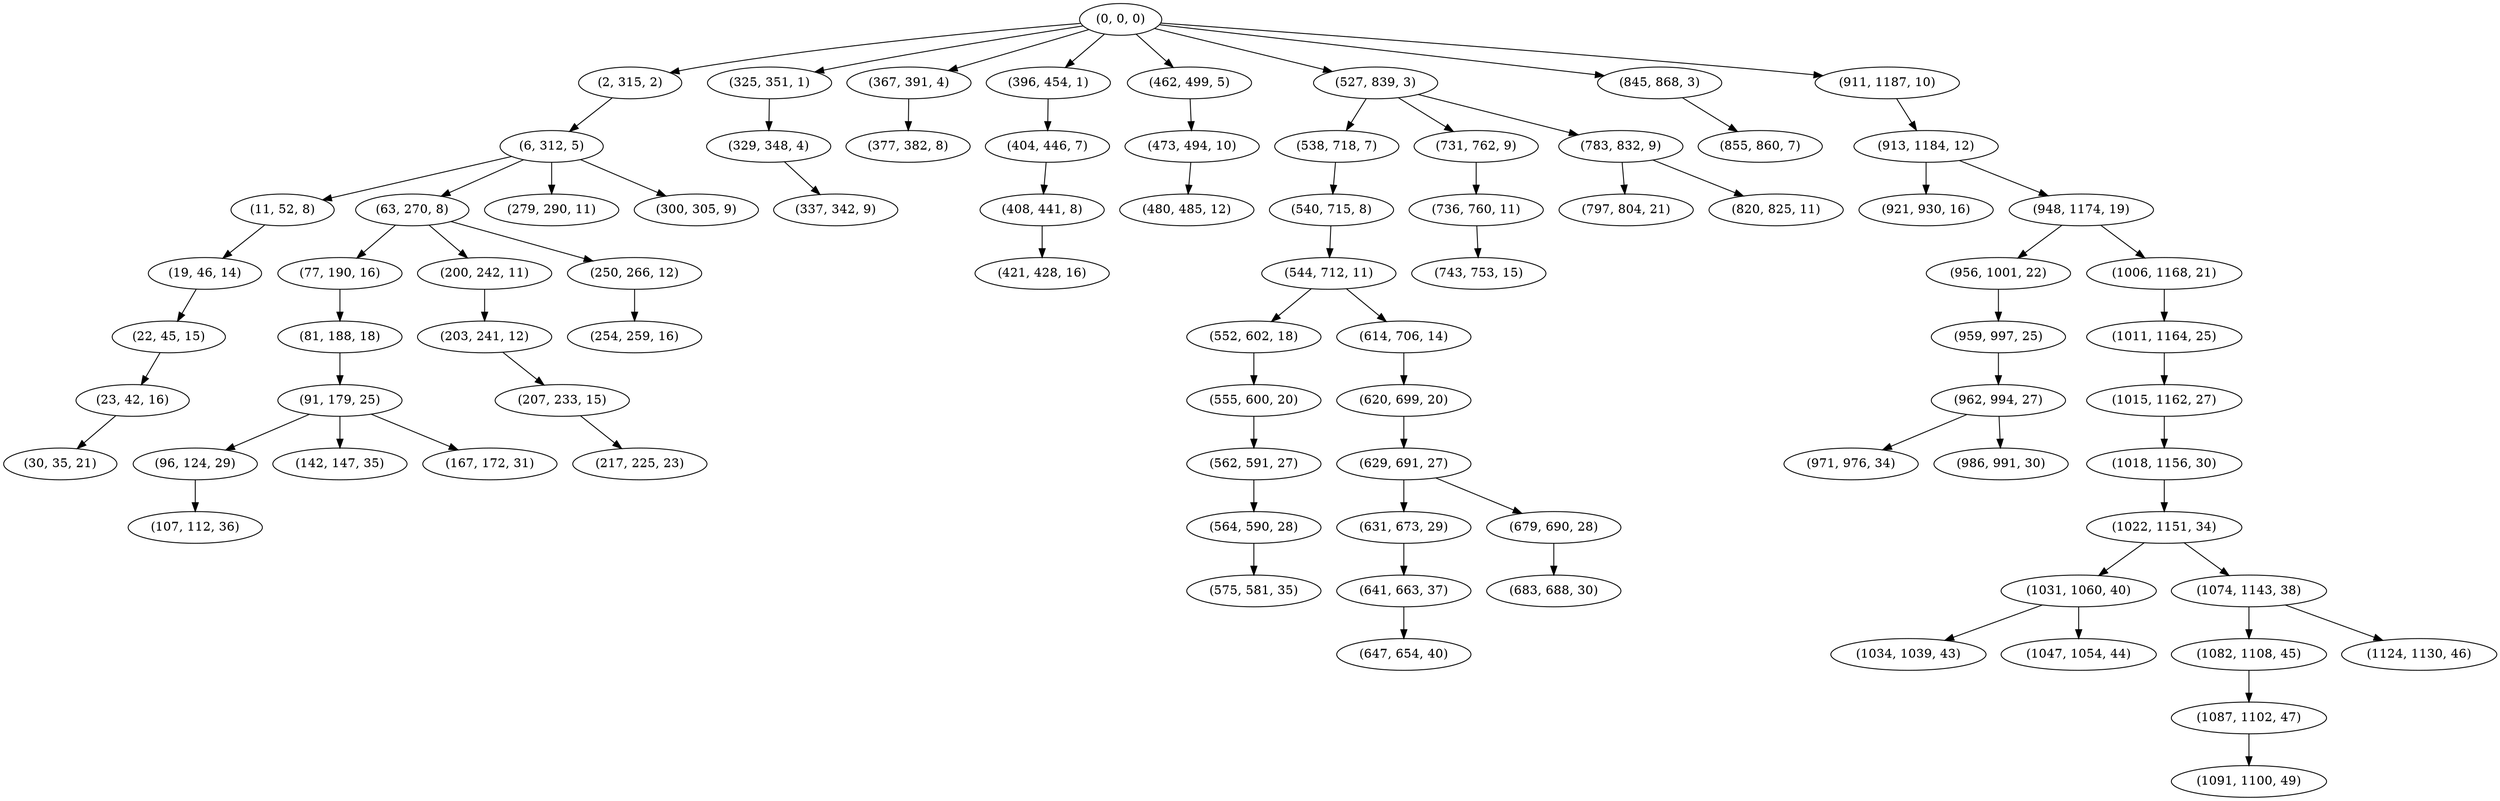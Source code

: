 digraph tree {
    "(0, 0, 0)";
    "(2, 315, 2)";
    "(6, 312, 5)";
    "(11, 52, 8)";
    "(19, 46, 14)";
    "(22, 45, 15)";
    "(23, 42, 16)";
    "(30, 35, 21)";
    "(63, 270, 8)";
    "(77, 190, 16)";
    "(81, 188, 18)";
    "(91, 179, 25)";
    "(96, 124, 29)";
    "(107, 112, 36)";
    "(142, 147, 35)";
    "(167, 172, 31)";
    "(200, 242, 11)";
    "(203, 241, 12)";
    "(207, 233, 15)";
    "(217, 225, 23)";
    "(250, 266, 12)";
    "(254, 259, 16)";
    "(279, 290, 11)";
    "(300, 305, 9)";
    "(325, 351, 1)";
    "(329, 348, 4)";
    "(337, 342, 9)";
    "(367, 391, 4)";
    "(377, 382, 8)";
    "(396, 454, 1)";
    "(404, 446, 7)";
    "(408, 441, 8)";
    "(421, 428, 16)";
    "(462, 499, 5)";
    "(473, 494, 10)";
    "(480, 485, 12)";
    "(527, 839, 3)";
    "(538, 718, 7)";
    "(540, 715, 8)";
    "(544, 712, 11)";
    "(552, 602, 18)";
    "(555, 600, 20)";
    "(562, 591, 27)";
    "(564, 590, 28)";
    "(575, 581, 35)";
    "(614, 706, 14)";
    "(620, 699, 20)";
    "(629, 691, 27)";
    "(631, 673, 29)";
    "(641, 663, 37)";
    "(647, 654, 40)";
    "(679, 690, 28)";
    "(683, 688, 30)";
    "(731, 762, 9)";
    "(736, 760, 11)";
    "(743, 753, 15)";
    "(783, 832, 9)";
    "(797, 804, 21)";
    "(820, 825, 11)";
    "(845, 868, 3)";
    "(855, 860, 7)";
    "(911, 1187, 10)";
    "(913, 1184, 12)";
    "(921, 930, 16)";
    "(948, 1174, 19)";
    "(956, 1001, 22)";
    "(959, 997, 25)";
    "(962, 994, 27)";
    "(971, 976, 34)";
    "(986, 991, 30)";
    "(1006, 1168, 21)";
    "(1011, 1164, 25)";
    "(1015, 1162, 27)";
    "(1018, 1156, 30)";
    "(1022, 1151, 34)";
    "(1031, 1060, 40)";
    "(1034, 1039, 43)";
    "(1047, 1054, 44)";
    "(1074, 1143, 38)";
    "(1082, 1108, 45)";
    "(1087, 1102, 47)";
    "(1091, 1100, 49)";
    "(1124, 1130, 46)";
    "(0, 0, 0)" -> "(2, 315, 2)";
    "(0, 0, 0)" -> "(325, 351, 1)";
    "(0, 0, 0)" -> "(367, 391, 4)";
    "(0, 0, 0)" -> "(396, 454, 1)";
    "(0, 0, 0)" -> "(462, 499, 5)";
    "(0, 0, 0)" -> "(527, 839, 3)";
    "(0, 0, 0)" -> "(845, 868, 3)";
    "(0, 0, 0)" -> "(911, 1187, 10)";
    "(2, 315, 2)" -> "(6, 312, 5)";
    "(6, 312, 5)" -> "(11, 52, 8)";
    "(6, 312, 5)" -> "(63, 270, 8)";
    "(6, 312, 5)" -> "(279, 290, 11)";
    "(6, 312, 5)" -> "(300, 305, 9)";
    "(11, 52, 8)" -> "(19, 46, 14)";
    "(19, 46, 14)" -> "(22, 45, 15)";
    "(22, 45, 15)" -> "(23, 42, 16)";
    "(23, 42, 16)" -> "(30, 35, 21)";
    "(63, 270, 8)" -> "(77, 190, 16)";
    "(63, 270, 8)" -> "(200, 242, 11)";
    "(63, 270, 8)" -> "(250, 266, 12)";
    "(77, 190, 16)" -> "(81, 188, 18)";
    "(81, 188, 18)" -> "(91, 179, 25)";
    "(91, 179, 25)" -> "(96, 124, 29)";
    "(91, 179, 25)" -> "(142, 147, 35)";
    "(91, 179, 25)" -> "(167, 172, 31)";
    "(96, 124, 29)" -> "(107, 112, 36)";
    "(200, 242, 11)" -> "(203, 241, 12)";
    "(203, 241, 12)" -> "(207, 233, 15)";
    "(207, 233, 15)" -> "(217, 225, 23)";
    "(250, 266, 12)" -> "(254, 259, 16)";
    "(325, 351, 1)" -> "(329, 348, 4)";
    "(329, 348, 4)" -> "(337, 342, 9)";
    "(367, 391, 4)" -> "(377, 382, 8)";
    "(396, 454, 1)" -> "(404, 446, 7)";
    "(404, 446, 7)" -> "(408, 441, 8)";
    "(408, 441, 8)" -> "(421, 428, 16)";
    "(462, 499, 5)" -> "(473, 494, 10)";
    "(473, 494, 10)" -> "(480, 485, 12)";
    "(527, 839, 3)" -> "(538, 718, 7)";
    "(527, 839, 3)" -> "(731, 762, 9)";
    "(527, 839, 3)" -> "(783, 832, 9)";
    "(538, 718, 7)" -> "(540, 715, 8)";
    "(540, 715, 8)" -> "(544, 712, 11)";
    "(544, 712, 11)" -> "(552, 602, 18)";
    "(544, 712, 11)" -> "(614, 706, 14)";
    "(552, 602, 18)" -> "(555, 600, 20)";
    "(555, 600, 20)" -> "(562, 591, 27)";
    "(562, 591, 27)" -> "(564, 590, 28)";
    "(564, 590, 28)" -> "(575, 581, 35)";
    "(614, 706, 14)" -> "(620, 699, 20)";
    "(620, 699, 20)" -> "(629, 691, 27)";
    "(629, 691, 27)" -> "(631, 673, 29)";
    "(629, 691, 27)" -> "(679, 690, 28)";
    "(631, 673, 29)" -> "(641, 663, 37)";
    "(641, 663, 37)" -> "(647, 654, 40)";
    "(679, 690, 28)" -> "(683, 688, 30)";
    "(731, 762, 9)" -> "(736, 760, 11)";
    "(736, 760, 11)" -> "(743, 753, 15)";
    "(783, 832, 9)" -> "(797, 804, 21)";
    "(783, 832, 9)" -> "(820, 825, 11)";
    "(845, 868, 3)" -> "(855, 860, 7)";
    "(911, 1187, 10)" -> "(913, 1184, 12)";
    "(913, 1184, 12)" -> "(921, 930, 16)";
    "(913, 1184, 12)" -> "(948, 1174, 19)";
    "(948, 1174, 19)" -> "(956, 1001, 22)";
    "(948, 1174, 19)" -> "(1006, 1168, 21)";
    "(956, 1001, 22)" -> "(959, 997, 25)";
    "(959, 997, 25)" -> "(962, 994, 27)";
    "(962, 994, 27)" -> "(971, 976, 34)";
    "(962, 994, 27)" -> "(986, 991, 30)";
    "(1006, 1168, 21)" -> "(1011, 1164, 25)";
    "(1011, 1164, 25)" -> "(1015, 1162, 27)";
    "(1015, 1162, 27)" -> "(1018, 1156, 30)";
    "(1018, 1156, 30)" -> "(1022, 1151, 34)";
    "(1022, 1151, 34)" -> "(1031, 1060, 40)";
    "(1022, 1151, 34)" -> "(1074, 1143, 38)";
    "(1031, 1060, 40)" -> "(1034, 1039, 43)";
    "(1031, 1060, 40)" -> "(1047, 1054, 44)";
    "(1074, 1143, 38)" -> "(1082, 1108, 45)";
    "(1074, 1143, 38)" -> "(1124, 1130, 46)";
    "(1082, 1108, 45)" -> "(1087, 1102, 47)";
    "(1087, 1102, 47)" -> "(1091, 1100, 49)";
}
